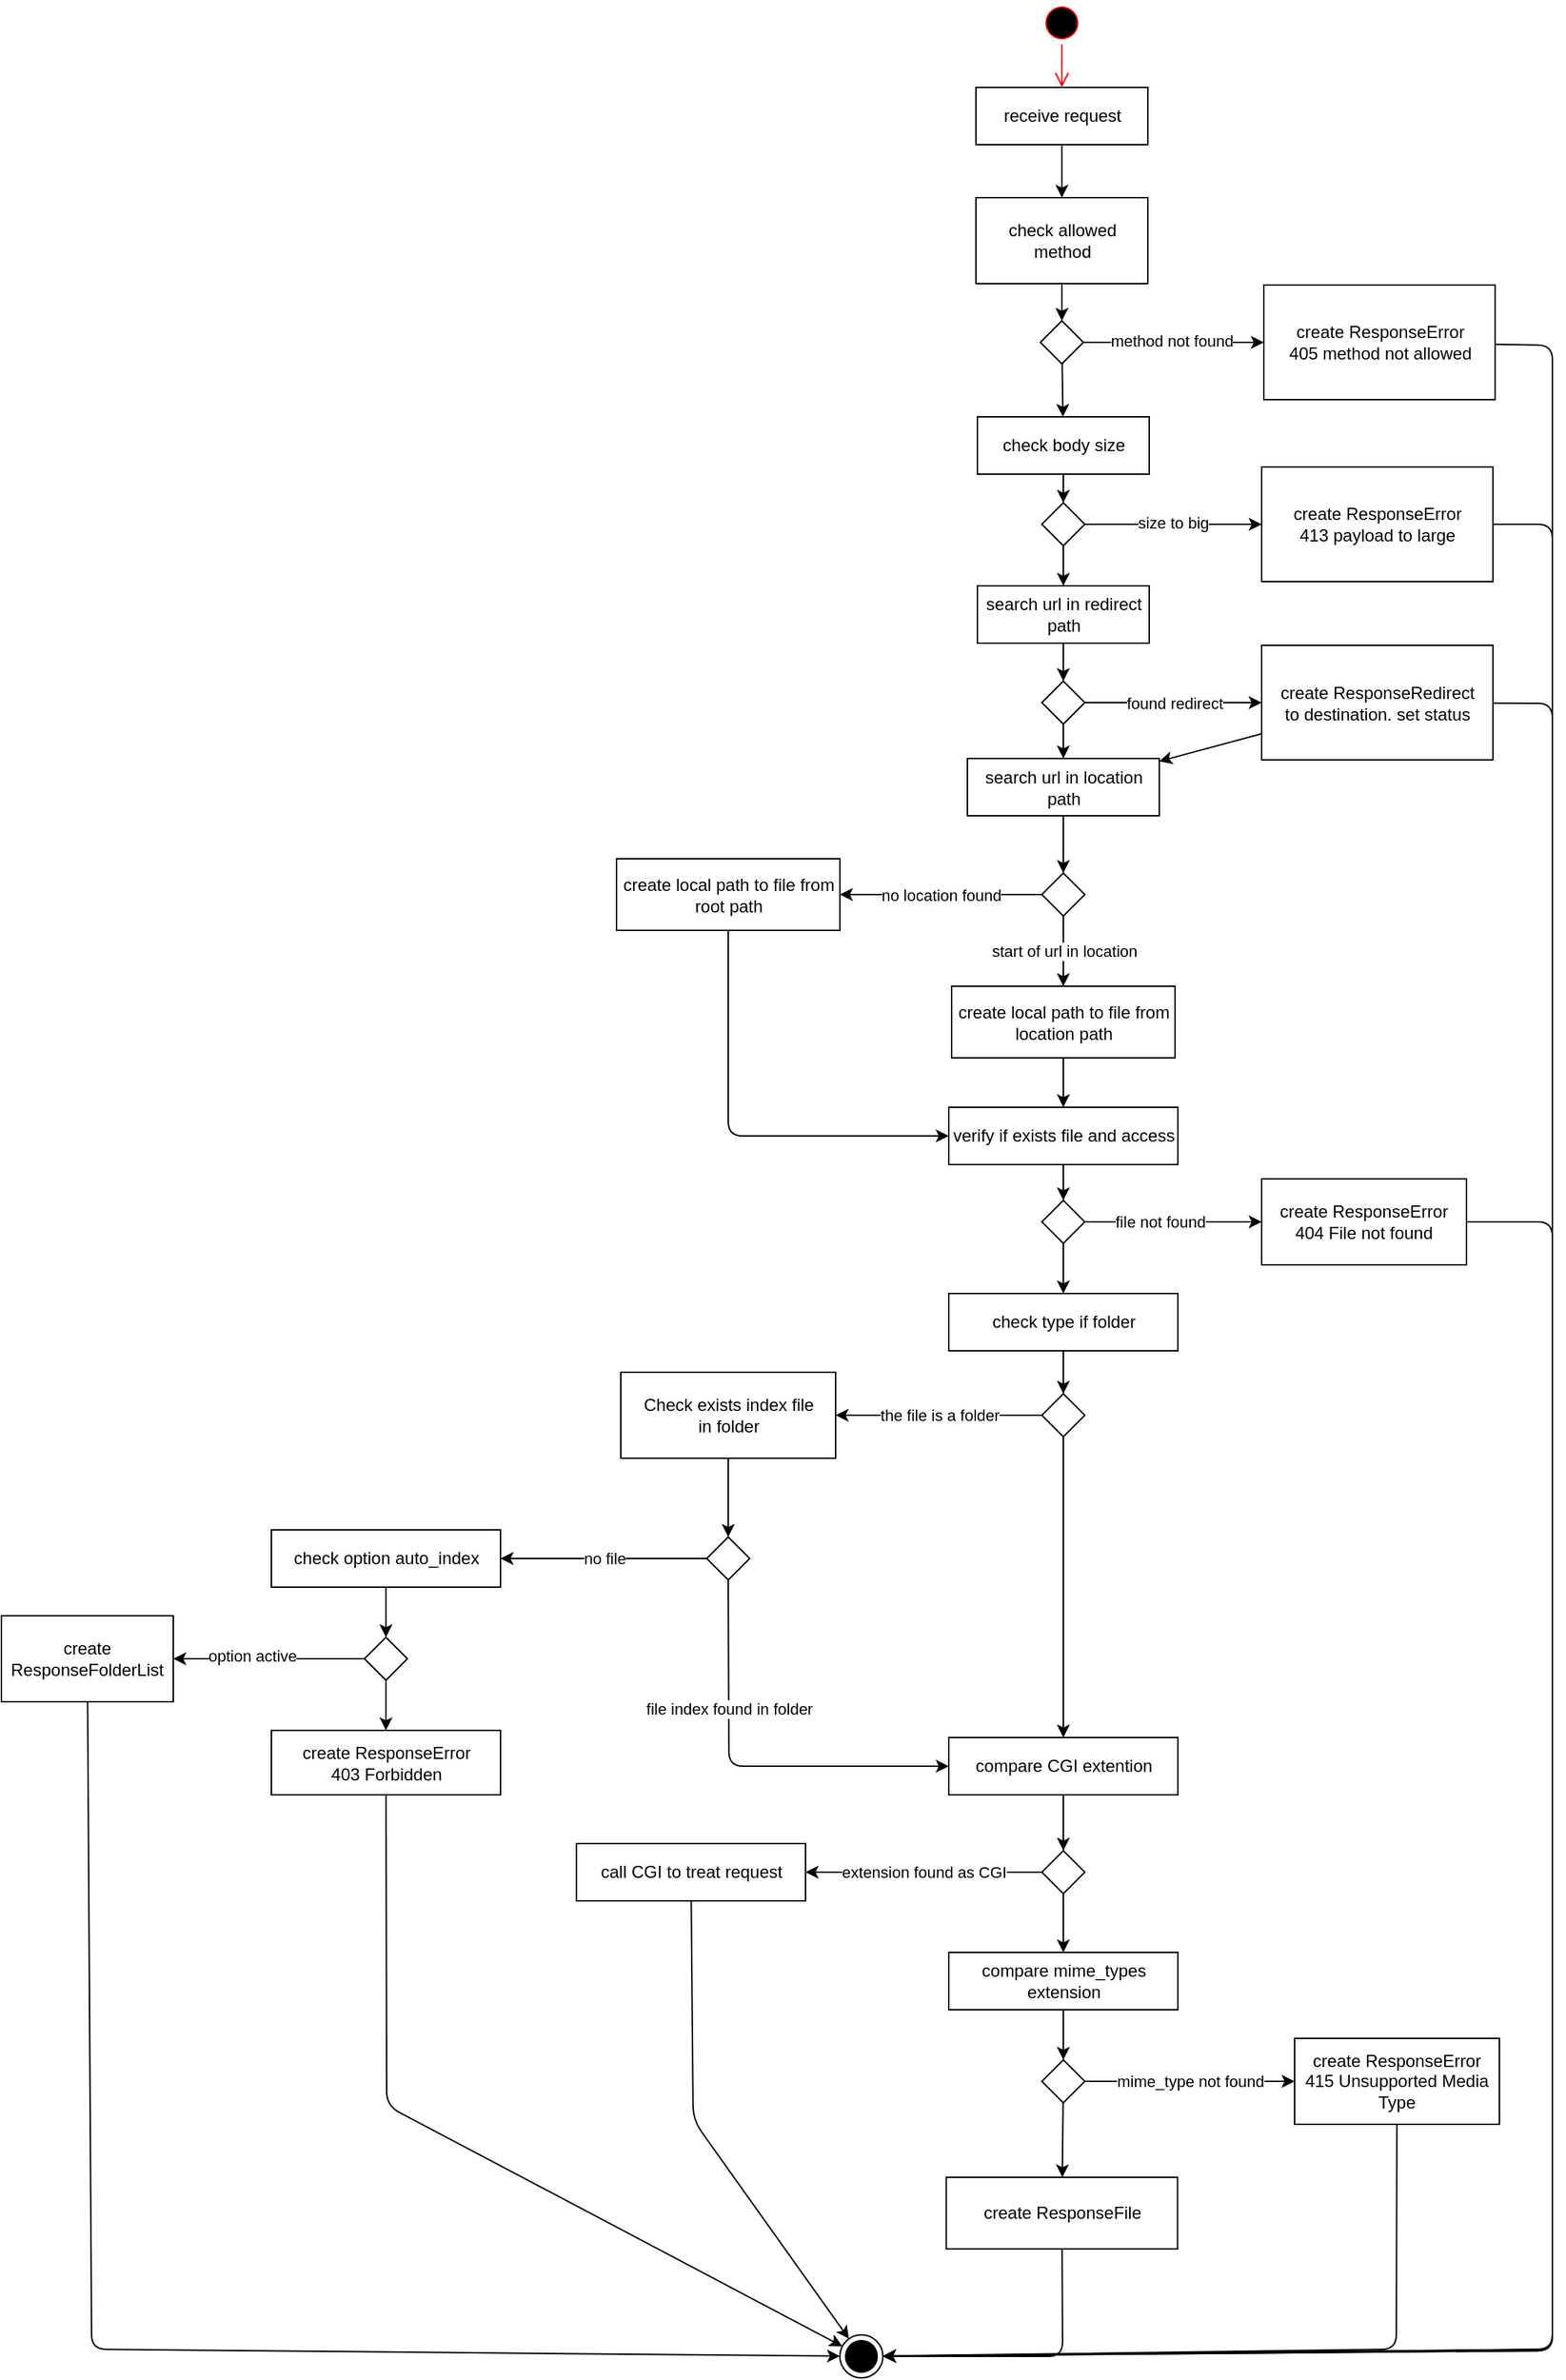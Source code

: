 <mxfile version="20.5.3" type="embed"><diagram id="RsohUjub6pIVCRzY0Ggi" name="Page-1"><mxGraphModel dx="1838" dy="911" grid="1" gridSize="10" guides="1" tooltips="1" connect="1" arrows="1" fold="1" page="1" pageScale="1" pageWidth="827" pageHeight="1169" math="0" shadow="0"><root><mxCell id="0"/><mxCell id="1" parent="0"/><mxCell id="2" value="" style="ellipse;html=1;shape=startState;fillColor=#000000;strokeColor=#ff0000;" parent="1" vertex="1"><mxGeometry x="312.5" y="30" width="30" height="30" as="geometry"/></mxCell><mxCell id="3" value="" style="edgeStyle=orthogonalEdgeStyle;html=1;verticalAlign=bottom;endArrow=open;endSize=8;strokeColor=#ff0000;" parent="1" source="2" target="4" edge="1"><mxGeometry relative="1" as="geometry"><mxPoint x="327.5" y="110" as="targetPoint"/></mxGeometry></mxCell><mxCell id="7" value="" style="edgeStyle=none;html=1;entryX=0.5;entryY=0;entryDx=0;entryDy=0;" parent="1" source="4" target="25" edge="1"><mxGeometry relative="1" as="geometry"><mxPoint x="328.5" y="177" as="targetPoint"/></mxGeometry></mxCell><mxCell id="4" value="receive request" style="rounded=0;whiteSpace=wrap;html=1;" parent="1" vertex="1"><mxGeometry x="267.5" y="90" width="120" height="40" as="geometry"/></mxCell><mxCell id="9" value="found redirect" style="edgeStyle=none;html=1;" parent="1" source="6" target="8" edge="1"><mxGeometry relative="1" as="geometry"><mxPoint x="468.5" y="519.5" as="targetPoint"/></mxGeometry></mxCell><mxCell id="11" value="start of url in location" style="edgeStyle=none;html=1;" parent="1" source="14" target="10" edge="1"><mxGeometry relative="1" as="geometry"><mxPoint x="247.5" y="743.5" as="sourcePoint"/></mxGeometry></mxCell><mxCell id="13" value="" style="edgeStyle=none;html=1;" parent="1" source="6" target="12" edge="1"><mxGeometry relative="1" as="geometry"/></mxCell><mxCell id="6" value="" style="rhombus;" parent="1" vertex="1"><mxGeometry x="313.5" y="504.5" width="30" height="30" as="geometry"/></mxCell><mxCell id="87" value="" style="edgeStyle=none;html=1;" parent="1" source="8" target="70" edge="1"><mxGeometry relative="1" as="geometry"><mxPoint x="549.25" y="649.5" as="targetPoint"/><Array as="points"><mxPoint x="670" y="520"/><mxPoint x="670" y="1669"/></Array><mxPoint x="630" y="519.834" as="sourcePoint"/></mxGeometry></mxCell><mxCell id="90" value="" style="edgeStyle=none;html=1;" parent="1" source="8" target="12" edge="1"><mxGeometry relative="1" as="geometry"/></mxCell><mxCell id="8" value="create ResponseRedirect&lt;br&gt;to destination. set status" style="rounded=0;whiteSpace=wrap;html=1;" parent="1" vertex="1"><mxGeometry x="467" y="479.5" width="161.5" height="80" as="geometry"/></mxCell><mxCell id="43" value="" style="edgeStyle=none;html=1;" parent="1" source="10" target="42" edge="1"><mxGeometry relative="1" as="geometry"/></mxCell><mxCell id="10" value="create local path to file from location path" style="rounded=0;whiteSpace=wrap;html=1;" parent="1" vertex="1"><mxGeometry x="250.5" y="717.5" width="156" height="50" as="geometry"/></mxCell><mxCell id="15" value="" style="edgeStyle=none;html=1;" parent="1" source="12" target="14" edge="1"><mxGeometry relative="1" as="geometry"/></mxCell><mxCell id="12" value="search url in location path" style="rounded=0;whiteSpace=wrap;html=1;" parent="1" vertex="1"><mxGeometry x="261.5" y="558.5" width="134" height="40" as="geometry"/></mxCell><mxCell id="18" value="no location found" style="edgeStyle=none;html=1;" parent="1" source="14" target="17" edge="1"><mxGeometry relative="1" as="geometry"/></mxCell><mxCell id="14" value="" style="rhombus;" parent="1" vertex="1"><mxGeometry x="313.5" y="638.5" width="30" height="30" as="geometry"/></mxCell><mxCell id="17" value="create local path to file from root path" style="rounded=0;whiteSpace=wrap;html=1;" parent="1" vertex="1"><mxGeometry x="16.5" y="628.5" width="156" height="50" as="geometry"/></mxCell><mxCell id="36" value="" style="edgeStyle=none;html=1;" parent="1" source="19" target="32" edge="1"><mxGeometry relative="1" as="geometry"/></mxCell><mxCell id="19" value="compare CGI extention" style="rounded=0;whiteSpace=wrap;html=1;" parent="1" vertex="1"><mxGeometry x="248.5" y="1242" width="160" height="40" as="geometry"/></mxCell><mxCell id="21" value="" style="edgeStyle=none;html=1;exitX=0.5;exitY=1;exitDx=0;exitDy=0;entryX=0;entryY=0.5;entryDx=0;entryDy=0;" parent="1" source="17" target="42" edge="1"><mxGeometry relative="1" as="geometry"><mxPoint x="338.955" y="798.5" as="sourcePoint"/><mxPoint x="228.5" y="846" as="targetPoint"/><Array as="points"><mxPoint x="94.5" y="822"/></Array></mxGeometry></mxCell><mxCell id="23" value="" style="edgeStyle=none;html=1;entryX=0.5;entryY=0;entryDx=0;entryDy=0;" parent="1" source="22" target="6" edge="1"><mxGeometry relative="1" as="geometry"/></mxCell><mxCell id="22" value="search url in redirect path" style="rounded=0;whiteSpace=wrap;html=1;" parent="1" vertex="1"><mxGeometry x="268.5" y="438" width="120" height="40" as="geometry"/></mxCell><mxCell id="75" value="" style="edgeStyle=none;html=1;" parent="1" source="24" target="70" edge="1"><mxGeometry relative="1" as="geometry"><mxPoint x="68.5" y="1426" as="targetPoint"/><Array as="points"><mxPoint x="70" y="1509"/></Array></mxGeometry></mxCell><mxCell id="24" value="call CGI to treat request" style="rounded=0;whiteSpace=wrap;html=1;" parent="1" vertex="1"><mxGeometry x="-11.5" y="1316" width="160" height="40" as="geometry"/></mxCell><mxCell id="27" value="" style="edgeStyle=none;html=1;exitX=1;exitY=0.5;exitDx=0;exitDy=0;" parent="1" source="28" target="26" edge="1"><mxGeometry relative="1" as="geometry"><mxPoint x="378.5" y="253" as="sourcePoint"/></mxGeometry></mxCell><mxCell id="31" value="method not found" style="edgeLabel;html=1;align=center;verticalAlign=middle;resizable=0;points=[];" parent="27" vertex="1" connectable="0"><mxGeometry x="-0.434" y="-3" relative="1" as="geometry"><mxPoint x="26" y="-4" as="offset"/></mxGeometry></mxCell><mxCell id="29" value="" style="edgeStyle=none;html=1;" parent="1" source="25" target="28" edge="1"><mxGeometry relative="1" as="geometry"/></mxCell><mxCell id="25" value="check allowed method" style="rounded=0;whiteSpace=wrap;html=1;" parent="1" vertex="1"><mxGeometry x="267.5" y="167" width="120" height="60" as="geometry"/></mxCell><mxCell id="89" value="" style="edgeStyle=none;html=1;" parent="1" source="26" target="70" edge="1"><mxGeometry relative="1" as="geometry"><mxPoint x="730.75" y="268" as="targetPoint"/><Array as="points"><mxPoint x="670" y="270"/><mxPoint x="670" y="1670"/></Array></mxGeometry></mxCell><mxCell id="26" value="create ResponseError&lt;br&gt;405 method not allowed" style="rounded=0;whiteSpace=wrap;html=1;" parent="1" vertex="1"><mxGeometry x="468.5" y="228" width="161.5" height="80" as="geometry"/></mxCell><mxCell id="30" value="" style="edgeStyle=none;html=1;" parent="1" source="28" target="91" edge="1"><mxGeometry relative="1" as="geometry"><mxPoint x="329" y="320" as="targetPoint"/></mxGeometry></mxCell><mxCell id="28" value="" style="rhombus;" parent="1" vertex="1"><mxGeometry x="312.5" y="253" width="30" height="30" as="geometry"/></mxCell><mxCell id="38" value="" style="edgeStyle=none;html=1;" parent="1" source="32" target="37" edge="1"><mxGeometry relative="1" as="geometry"/></mxCell><mxCell id="32" value="" style="rhombus;" parent="1" vertex="1"><mxGeometry x="313.5" y="1321" width="30" height="30" as="geometry"/></mxCell><mxCell id="33" value="extension found as CGI" style="edgeStyle=none;html=1;entryX=1;entryY=0.5;entryDx=0;entryDy=0;exitX=0;exitY=0.5;exitDx=0;exitDy=0;" parent="1" source="32" target="24" edge="1"><mxGeometry relative="1" as="geometry"><mxPoint x="322.5" y="1088.5" as="sourcePoint"/><mxPoint x="181.5" y="1088.5" as="targetPoint"/></mxGeometry></mxCell><mxCell id="71" value="" style="edgeStyle=none;html=1;" parent="1" source="37" target="40" edge="1"><mxGeometry relative="1" as="geometry"/></mxCell><mxCell id="37" value="compare mime_types extension" style="rounded=0;whiteSpace=wrap;html=1;" parent="1" vertex="1"><mxGeometry x="248.5" y="1392" width="160" height="40" as="geometry"/></mxCell><mxCell id="85" value="" style="edgeStyle=none;html=1;" parent="1" source="39" target="70" edge="1"><mxGeometry relative="1" as="geometry"><mxPoint x="561.5" y="1592" as="targetPoint"/><Array as="points"><mxPoint x="561" y="1669"/></Array></mxGeometry></mxCell><mxCell id="39" value="create ResponseError&lt;br&gt;415 Unsupported Media Type" style="rounded=0;whiteSpace=wrap;html=1;" parent="1" vertex="1"><mxGeometry x="490" y="1452" width="143" height="60" as="geometry"/></mxCell><mxCell id="41" value="mime_type not found" style="edgeStyle=none;html=1;" parent="1" source="40" target="39" edge="1"><mxGeometry relative="1" as="geometry"/></mxCell><mxCell id="73" value="" style="edgeStyle=none;html=1;" parent="1" source="40" target="72" edge="1"><mxGeometry relative="1" as="geometry"/></mxCell><mxCell id="40" value="" style="rhombus;" parent="1" vertex="1"><mxGeometry x="313.5" y="1467" width="30" height="30" as="geometry"/></mxCell><mxCell id="46" value="" style="edgeStyle=none;html=1;" parent="1" source="42" target="45" edge="1"><mxGeometry relative="1" as="geometry"/></mxCell><mxCell id="48" value="" style="edgeStyle=none;html=1;exitX=1;exitY=0.5;exitDx=0;exitDy=0;" parent="1" source="45" target="47" edge="1"><mxGeometry relative="1" as="geometry"/></mxCell><mxCell id="49" value="file not found" style="edgeLabel;html=1;align=center;verticalAlign=middle;resizable=0;points=[];" parent="48" vertex="1" connectable="0"><mxGeometry x="-0.428" relative="1" as="geometry"><mxPoint x="17" as="offset"/></mxGeometry></mxCell><mxCell id="42" value="verify if exists file and access" style="rounded=0;whiteSpace=wrap;html=1;" parent="1" vertex="1"><mxGeometry x="248.5" y="802" width="160" height="40" as="geometry"/></mxCell><mxCell id="51" value="" style="edgeStyle=none;html=1;" parent="1" source="45" target="50" edge="1"><mxGeometry relative="1" as="geometry"/></mxCell><mxCell id="45" value="" style="rhombus;" parent="1" vertex="1"><mxGeometry x="313.5" y="867" width="30" height="30" as="geometry"/></mxCell><mxCell id="83" value="" style="edgeStyle=none;html=1;" parent="1" source="47" target="70" edge="1"><mxGeometry relative="1" as="geometry"><mxPoint x="538.5" y="992" as="targetPoint"/><Array as="points"><mxPoint x="670" y="882"/><mxPoint x="670" y="1669"/></Array></mxGeometry></mxCell><mxCell id="47" value="create ResponseError&lt;br&gt;404 File not found" style="rounded=0;whiteSpace=wrap;html=1;" parent="1" vertex="1"><mxGeometry x="467" y="852" width="143" height="60" as="geometry"/></mxCell><mxCell id="53" value="" style="edgeStyle=none;html=1;" parent="1" source="50" target="52" edge="1"><mxGeometry relative="1" as="geometry"/></mxCell><mxCell id="50" value="check type if folder" style="rounded=0;whiteSpace=wrap;html=1;" parent="1" vertex="1"><mxGeometry x="248.5" y="932" width="160" height="40" as="geometry"/></mxCell><mxCell id="55" value="the file is a folder" style="edgeStyle=none;html=1;" parent="1" source="52" target="54" edge="1"><mxGeometry relative="1" as="geometry"/></mxCell><mxCell id="57" value="" style="edgeStyle=none;html=1;entryX=0.5;entryY=0;entryDx=0;entryDy=0;" parent="1" source="52" target="19" edge="1"><mxGeometry relative="1" as="geometry"/></mxCell><mxCell id="52" value="" style="rhombus;" parent="1" vertex="1"><mxGeometry x="313.5" y="1002" width="30" height="30" as="geometry"/></mxCell><mxCell id="61" value="file index found in folder" style="edgeStyle=none;html=1;exitX=0.5;exitY=1;exitDx=0;exitDy=0;" parent="1" source="62" target="19" edge="1"><mxGeometry x="-0.365" relative="1" as="geometry"><mxPoint x="95" y="1202" as="sourcePoint"/><mxPoint x="94.5" y="1127" as="targetPoint"/><Array as="points"><mxPoint x="95" y="1262"/></Array><mxPoint as="offset"/></mxGeometry></mxCell><mxCell id="63" value="" style="edgeStyle=none;html=1;" parent="1" source="54" target="62" edge="1"><mxGeometry relative="1" as="geometry"/></mxCell><mxCell id="54" value="Check exists index file&lt;br&gt;in folder" style="whiteSpace=wrap;html=1;" parent="1" vertex="1"><mxGeometry x="19.5" y="987" width="150" height="60" as="geometry"/></mxCell><mxCell id="59" value="" style="edgeStyle=none;html=1;" parent="1" source="56" target="58" edge="1"><mxGeometry relative="1" as="geometry"/></mxCell><mxCell id="56" value="check option auto_index" style="whiteSpace=wrap;html=1;" parent="1" vertex="1"><mxGeometry x="-224.5" y="1097" width="160" height="40" as="geometry"/></mxCell><mxCell id="66" value="" style="edgeStyle=none;html=1;" parent="1" source="58" target="65" edge="1"><mxGeometry relative="1" as="geometry"/></mxCell><mxCell id="67" value="option active" style="edgeLabel;html=1;align=center;verticalAlign=middle;resizable=0;points=[];" parent="66" vertex="1" connectable="0"><mxGeometry x="0.18" y="-2" relative="1" as="geometry"><mxPoint as="offset"/></mxGeometry></mxCell><mxCell id="69" value="" style="edgeStyle=none;html=1;" parent="1" source="58" target="68" edge="1"><mxGeometry relative="1" as="geometry"/></mxCell><mxCell id="58" value="" style="rhombus;" parent="1" vertex="1"><mxGeometry x="-159.5" y="1172" width="30" height="30" as="geometry"/></mxCell><mxCell id="64" value="no file" style="edgeStyle=none;html=1;" parent="1" source="62" target="56" edge="1"><mxGeometry relative="1" as="geometry"/></mxCell><mxCell id="62" value="" style="rhombus;" parent="1" vertex="1"><mxGeometry x="79.5" y="1102" width="30" height="30" as="geometry"/></mxCell><mxCell id="79" value="" style="edgeStyle=none;html=1;" parent="1" source="65" target="70" edge="1"><mxGeometry relative="1" as="geometry"><mxPoint x="-300" y="1297" as="targetPoint"/><Array as="points"><mxPoint x="-350" y="1669"/></Array></mxGeometry></mxCell><mxCell id="65" value="create ResponseFolderList" style="whiteSpace=wrap;html=1;" parent="1" vertex="1"><mxGeometry x="-413" y="1157" width="120" height="60" as="geometry"/></mxCell><mxCell id="77" value="" style="edgeStyle=none;html=1;" parent="1" source="68" target="70" edge="1"><mxGeometry relative="1" as="geometry"><mxPoint x="-91.5" y="1354.5" as="targetPoint"/><Array as="points"><mxPoint x="-144" y="1499"/></Array></mxGeometry></mxCell><mxCell id="68" value="create ResponseError&lt;br&gt;403 Forbidden" style="whiteSpace=wrap;html=1;" parent="1" vertex="1"><mxGeometry x="-224.5" y="1237" width="160" height="45" as="geometry"/></mxCell><mxCell id="70" value="" style="ellipse;html=1;shape=endState;fillColor=strokeColor;" parent="1" vertex="1"><mxGeometry x="172.5" y="1659" width="30" height="30" as="geometry"/></mxCell><mxCell id="81" value="" style="edgeStyle=none;html=1;" parent="1" source="72" target="70" edge="1"><mxGeometry relative="1" as="geometry"><mxPoint x="327.5" y="1674" as="targetPoint"/><Array as="points"><mxPoint x="328" y="1674"/></Array></mxGeometry></mxCell><mxCell id="72" value="create ResponseFile" style="rounded=0;whiteSpace=wrap;html=1;" parent="1" vertex="1"><mxGeometry x="246.75" y="1549" width="161.5" height="50" as="geometry"/></mxCell><mxCell id="96" value="" style="edgeStyle=none;html=1;" parent="1" source="91" target="95" edge="1"><mxGeometry relative="1" as="geometry"/></mxCell><mxCell id="91" value="check body size" style="rounded=0;whiteSpace=wrap;html=1;" parent="1" vertex="1"><mxGeometry x="268.5" y="320" width="120" height="40" as="geometry"/></mxCell><mxCell id="93" value="" style="edgeStyle=none;html=1;exitX=1;exitY=0.5;exitDx=0;exitDy=0;" parent="1" source="95" target="98" edge="1"><mxGeometry relative="1" as="geometry"><mxPoint x="379.5" y="380" as="sourcePoint"/><mxPoint x="460" y="400" as="targetPoint"/></mxGeometry></mxCell><mxCell id="94" value="size to big" style="edgeLabel;html=1;align=center;verticalAlign=middle;resizable=0;points=[];" parent="93" vertex="1" connectable="0"><mxGeometry x="-0.434" y="-3" relative="1" as="geometry"><mxPoint x="26" y="-4" as="offset"/></mxGeometry></mxCell><mxCell id="97" value="" style="edgeStyle=none;html=1;" parent="1" source="95" target="22" edge="1"><mxGeometry relative="1" as="geometry"/></mxCell><mxCell id="95" value="" style="rhombus;" parent="1" vertex="1"><mxGeometry x="313.5" y="380" width="30" height="30" as="geometry"/></mxCell><mxCell id="98" value="create ResponseError&lt;br&gt;413 payload to large" style="rounded=0;whiteSpace=wrap;html=1;" parent="1" vertex="1"><mxGeometry x="467" y="355" width="161.5" height="80" as="geometry"/></mxCell><mxCell id="100" value="" style="edgeStyle=none;html=1;" parent="1" source="98" target="70" edge="1"><mxGeometry relative="1" as="geometry"><mxPoint x="212.5" y="1683.893" as="targetPoint"/><Array as="points"><mxPoint x="670" y="395"/><mxPoint x="670" y="1670"/></Array><mxPoint x="640" y="279.337" as="sourcePoint"/></mxGeometry></mxCell></root></mxGraphModel></diagram></mxfile>